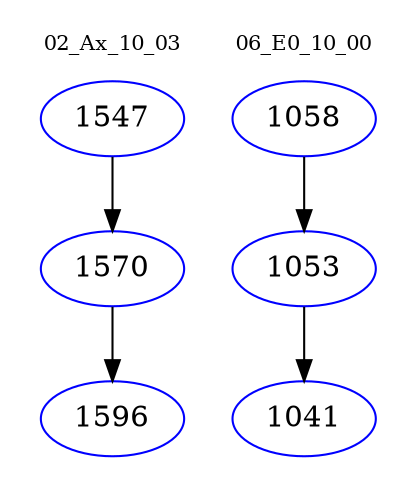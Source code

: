 digraph{
subgraph cluster_0 {
color = white
label = "02_Ax_10_03";
fontsize=10;
T0_1547 [label="1547", color="blue"]
T0_1547 -> T0_1570 [color="black"]
T0_1570 [label="1570", color="blue"]
T0_1570 -> T0_1596 [color="black"]
T0_1596 [label="1596", color="blue"]
}
subgraph cluster_1 {
color = white
label = "06_E0_10_00";
fontsize=10;
T1_1058 [label="1058", color="blue"]
T1_1058 -> T1_1053 [color="black"]
T1_1053 [label="1053", color="blue"]
T1_1053 -> T1_1041 [color="black"]
T1_1041 [label="1041", color="blue"]
}
}
